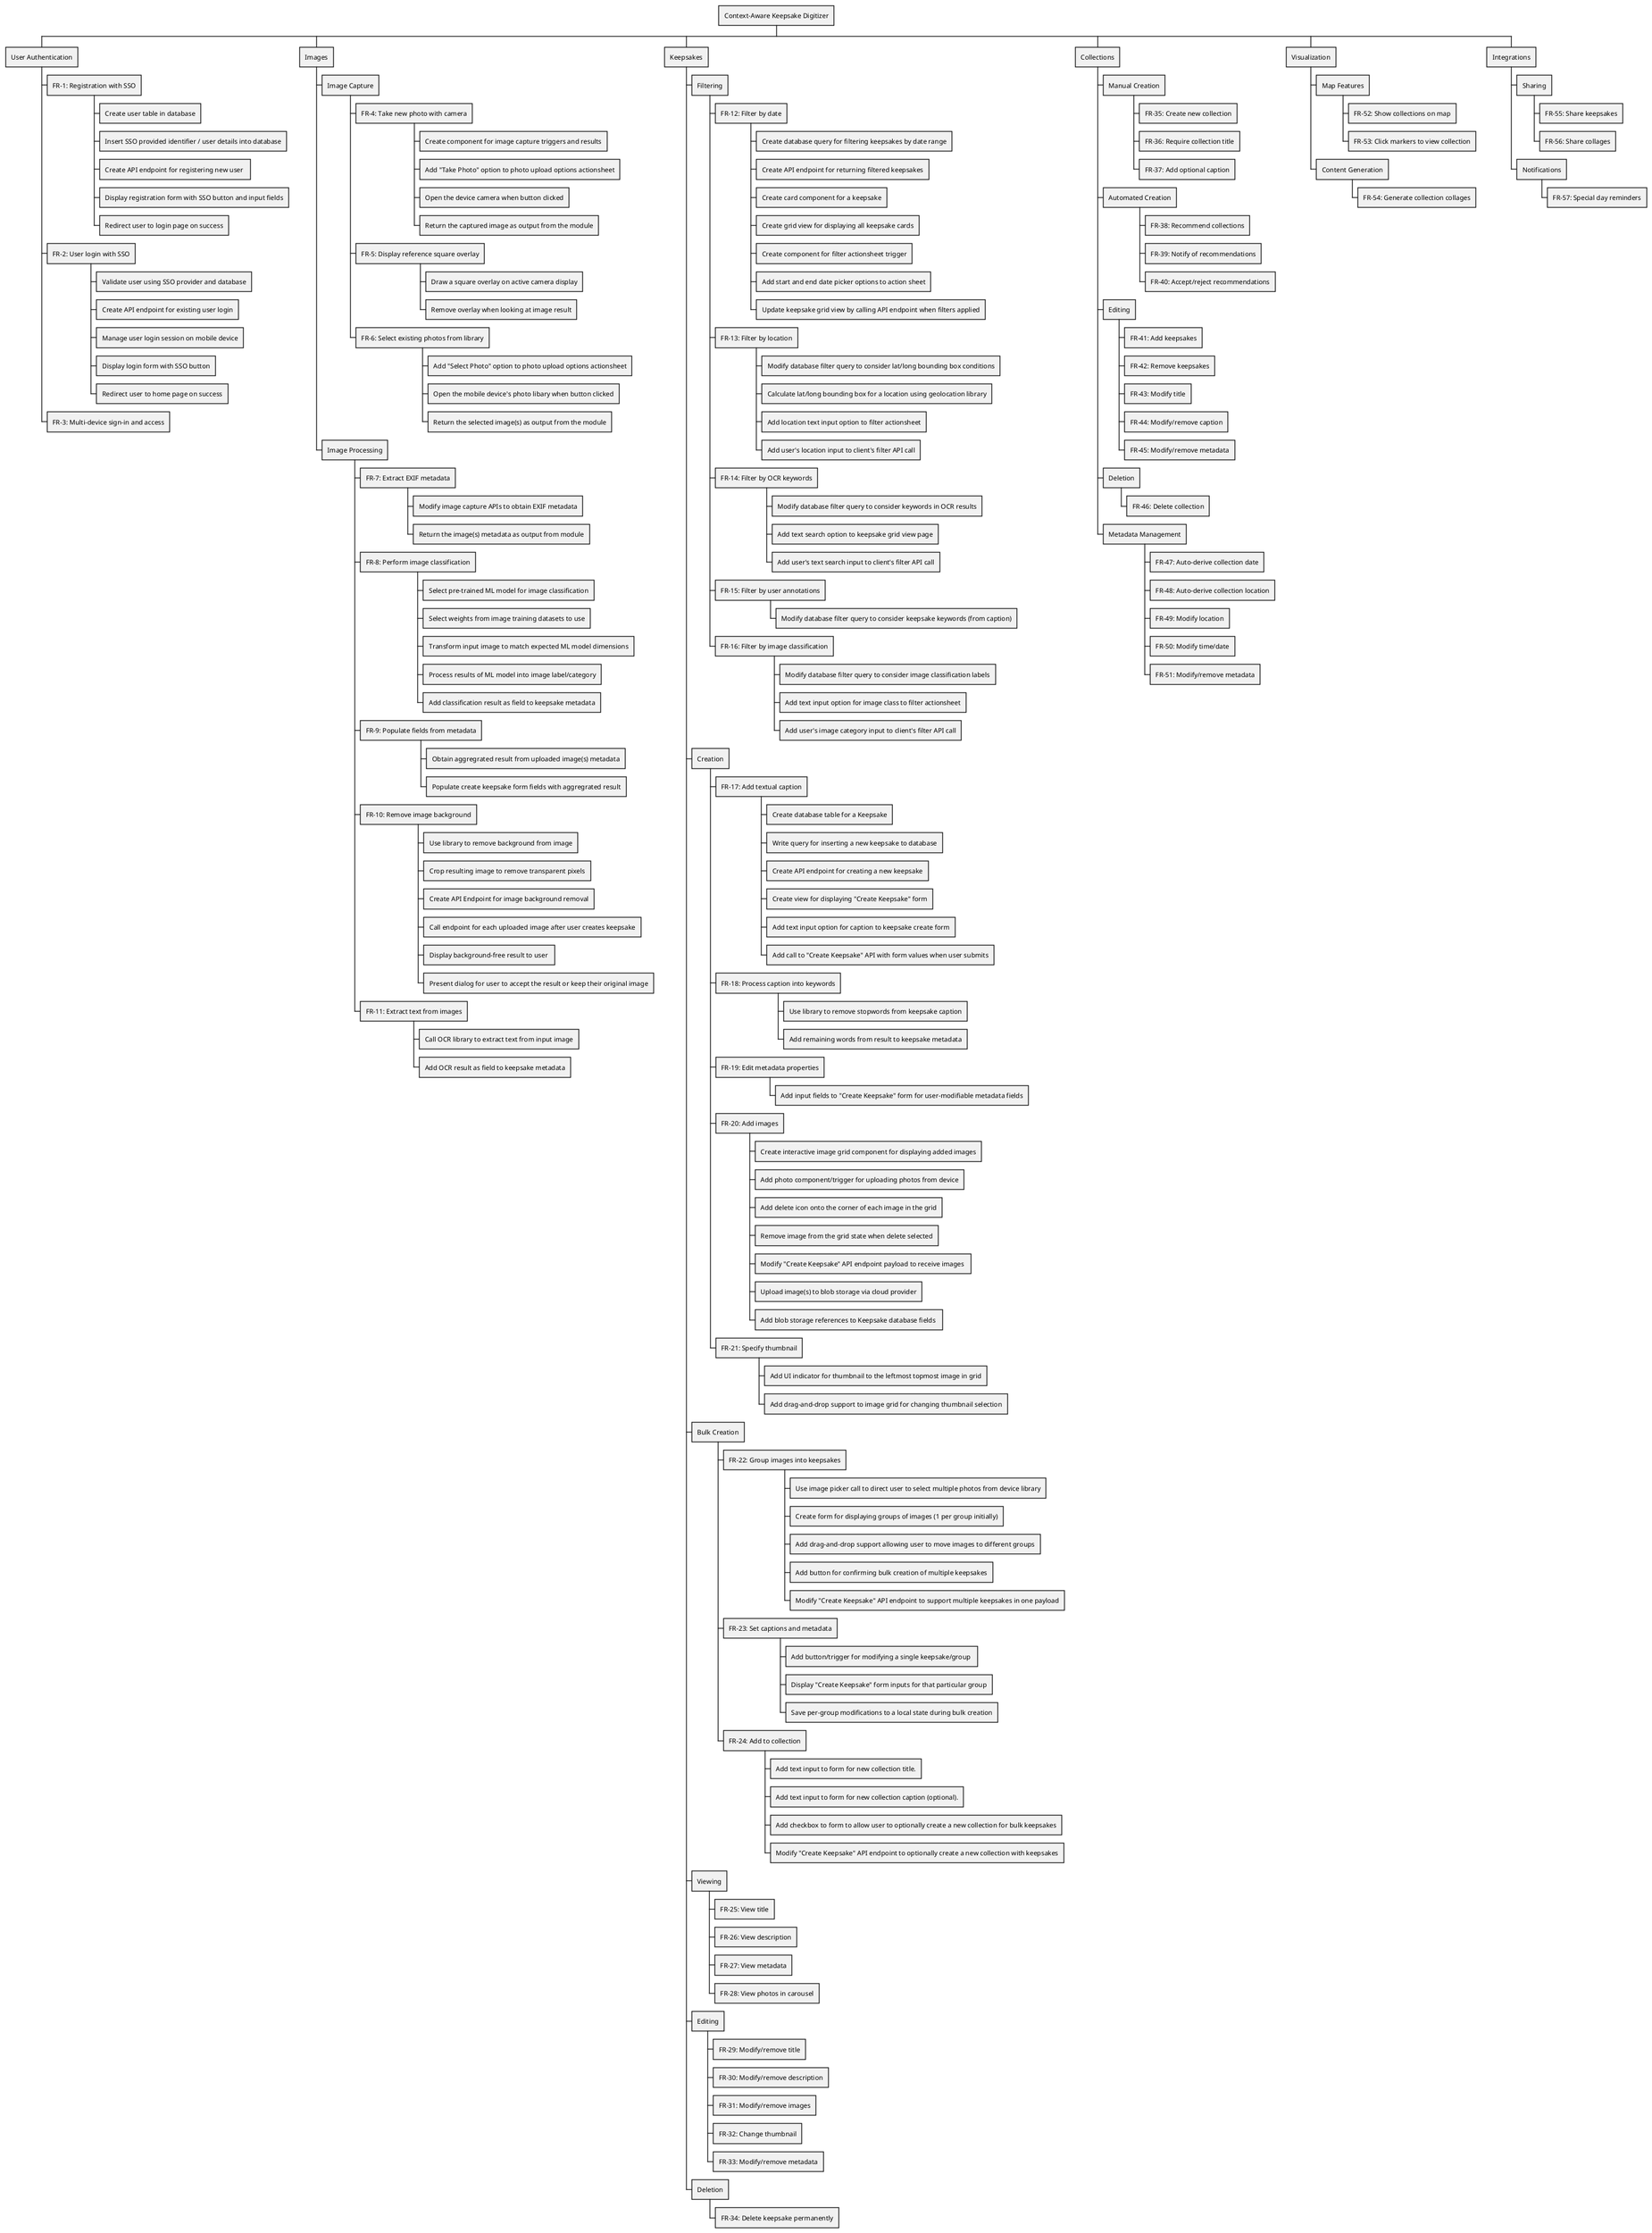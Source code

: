 @startwbs
* Context-Aware Keepsake Digitizer

' Owen
** User Authentication
*** FR-1: Registration with SSO
**** Create user table in database
**** Insert SSO provided identifier / user details into database
**** Create API endpoint for registering new user 
**** Display registration form with SSO button and input fields
**** Redirect user to login page on success
*** FR-2: User login with SSO
**** Validate user using SSO provider and database
**** Create API endpoint for existing user login
**** Manage user login session on mobile device
**** Display login form with SSO button
**** Redirect user to home page on success
*** FR-3: Multi-device sign-in and access
' Q: what to put here... this might be more of a non=functional
** Images
*** Image Capture
**** FR-4: Take new photo with camera
***** Create component for image capture triggers and results
***** Add "Take Photo" option to photo upload options actionsheet
***** Open the device camera when button clicked
***** Return the captured image as output from the module
**** FR-5: Display reference square overlay
***** Draw a square overlay on active camera display
***** Remove overlay when looking at image result
**** FR-6: Select existing photos from library
***** Add "Select Photo" option to photo upload options actionsheet
***** Open the mobile device's photo libary when button clicked
***** Return the selected image(s) as output from the module
*** Image Processing
**** FR-7: Extract EXIF metadata
***** Modify image capture APIs to obtain EXIF metadata
***** Return the image(s) metadata as output from module
**** FR-8: Perform image classification
***** Select pre-trained ML model for image classification
***** Select weights from image training datasets to use
***** Transform input image to match expected ML model dimensions
***** Process results of ML model into image label/category
***** Add classification result as field to keepsake metadata
**** FR-9: Populate fields from metadata
***** Obtain aggregrated result from uploaded image(s) metadata
***** Populate create keepsake form fields with aggregrated result
**** FR-10: Remove image background
***** Use library to remove background from image
***** Crop resulting image to remove transparent pixels
***** Create API Endpoint for image background removal
***** Call endpoint for each uploaded image after user creates keepsake
***** Display background-free result to user 
***** Present dialog for user to accept the result or keep their original image
**** FR-11: Extract text from images
***** Call OCR library to extract text from input image
***** Add OCR result as field to keepsake metadata
** Keepsakes
*** Filtering
**** FR-12: Filter by date
***** Create database query for filtering keepsakes by date range
***** Create API endpoint for returning filtered keepsakes
***** Create card component for a keepsake
***** Create grid view for displaying all keepsake cards
***** Create component for filter actionsheet trigger
***** Add start and end date picker options to action sheet
***** Update keepsake grid view by calling API endpoint when filters applied
**** FR-13: Filter by location
***** Modify database filter query to consider lat/long bounding box conditions
***** Calculate lat/long bounding box for a location using geolocation library
***** Add location text input option to filter actionsheet
***** Add user's location input to client's filter API call
**** FR-14: Filter by OCR keywords
***** Modify database filter query to consider keywords in OCR results
***** Add text search option to keepsake grid view page
***** Add user's text search input to client's filter API call
**** FR-15: Filter by user annotations
***** Modify database filter query to consider keepsake keywords (from caption)
**** FR-16: Filter by image classification
***** Modify database filter query to consider image classification labels
***** Add text input option for image class to filter actionsheet
***** Add user's image category input to client's filter API call
*** Creation
**** FR-17: Add textual caption
***** Create database table for a Keepsake
***** Write query for inserting a new keepsake to database
***** Create API endpoint for creating a new keepsake
***** Create view for displaying "Create Keepsake" form
***** Add text input option for caption to keepsake create form
***** Add call to "Create Keepsake" API with form values when user submits
**** FR-18: Process caption into keywords
***** Use library to remove stopwords from keepsake caption
***** Add remaining words from result to keepsake metadata
**** FR-19: Edit metadata properties
***** Add input fields to "Create Keepsake" form for user-modifiable metadata fields
**** FR-20: Add images
***** Create interactive image grid component for displaying added images
***** Add photo component/trigger for uploading photos from device
***** Add delete icon onto the corner of each image in the grid
***** Remove image from the grid state when delete selected
***** Modify "Create Keepsake" API endpoint payload to receive images 
***** Upload image(s) to blob storage via cloud provider
***** Add blob storage references to Keepsake database fields 
**** FR-21: Specify thumbnail
***** Add UI indicator for thumbnail to the leftmost topmost image in grid
***** Add drag-and-drop support to image grid for changing thumbnail selection
*** Bulk Creation
**** FR-22: Group images into keepsakes
***** Use image picker call to direct user to select multiple photos from device library
***** Create form for displaying groups of images (1 per group initially)
***** Add drag-and-drop support allowing user to move images to different groups
***** Add button for confirming bulk creation of multiple keepsakes
***** Modify "Create Keepsake" API endpoint to support multiple keepsakes in one payload
**** FR-23: Set captions and metadata
***** Add button/trigger for modifying a single keepsake/group 
***** Display "Create Keepsake" form inputs for that particular group
***** Save per-group modifications to a local state during bulk creation
**** FR-24: Add to collection
***** Add text input to form for new collection title.
***** Add text input to form for new collection caption (optional).
***** Add checkbox to form to allow user to optionally create a new collection for bulk keepsakes
***** Modify "Create Keepsake" API endpoint to optionally create a new collection with keepsakes

' Levi
*** Viewing
**** FR-25: View title
**** FR-26: View description
**** FR-27: View metadata
**** FR-28: View photos in carousel
*** Editing
**** FR-29: Modify/remove title
**** FR-30: Modify/remove description
**** FR-31: Modify/remove images
**** FR-32: Change thumbnail
**** FR-33: Modify/remove metadata
*** Deletion
**** FR-34: Delete keepsake permanently
** Collections
*** Manual Creation
**** FR-35: Create new collection
**** FR-36: Require collection title
**** FR-37: Add optional caption
*** Automated Creation
**** FR-38: Recommend collections
**** FR-39: Notify of recommendations
**** FR-40: Accept/reject recommendations
*** Editing
**** FR-41: Add keepsakes
**** FR-42: Remove keepsakes
**** FR-43: Modify title
**** FR-44: Modify/remove caption
**** FR-45: Modify/remove metadata

' Mahmud
*** Deletion
**** FR-46: Delete collection
*** Metadata Management
**** FR-47: Auto-derive collection date
**** FR-48: Auto-derive collection location
**** FR-49: Modify location
**** FR-50: Modify time/date
' FIXME: DUPLICATE of FR-45
**** FR-51: Modify/remove metadata

** Visualization
*** Map Features
**** FR-52: Show collections on map
**** FR-53: Click markers to view collection
*** Content Generation
**** FR-54: Generate collection collages

** Integrations
*** Sharing
**** FR-55: Share keepsakes
**** FR-56: Share collages
*** Notifications
**** FR-57: Special day reminders
@endwbs